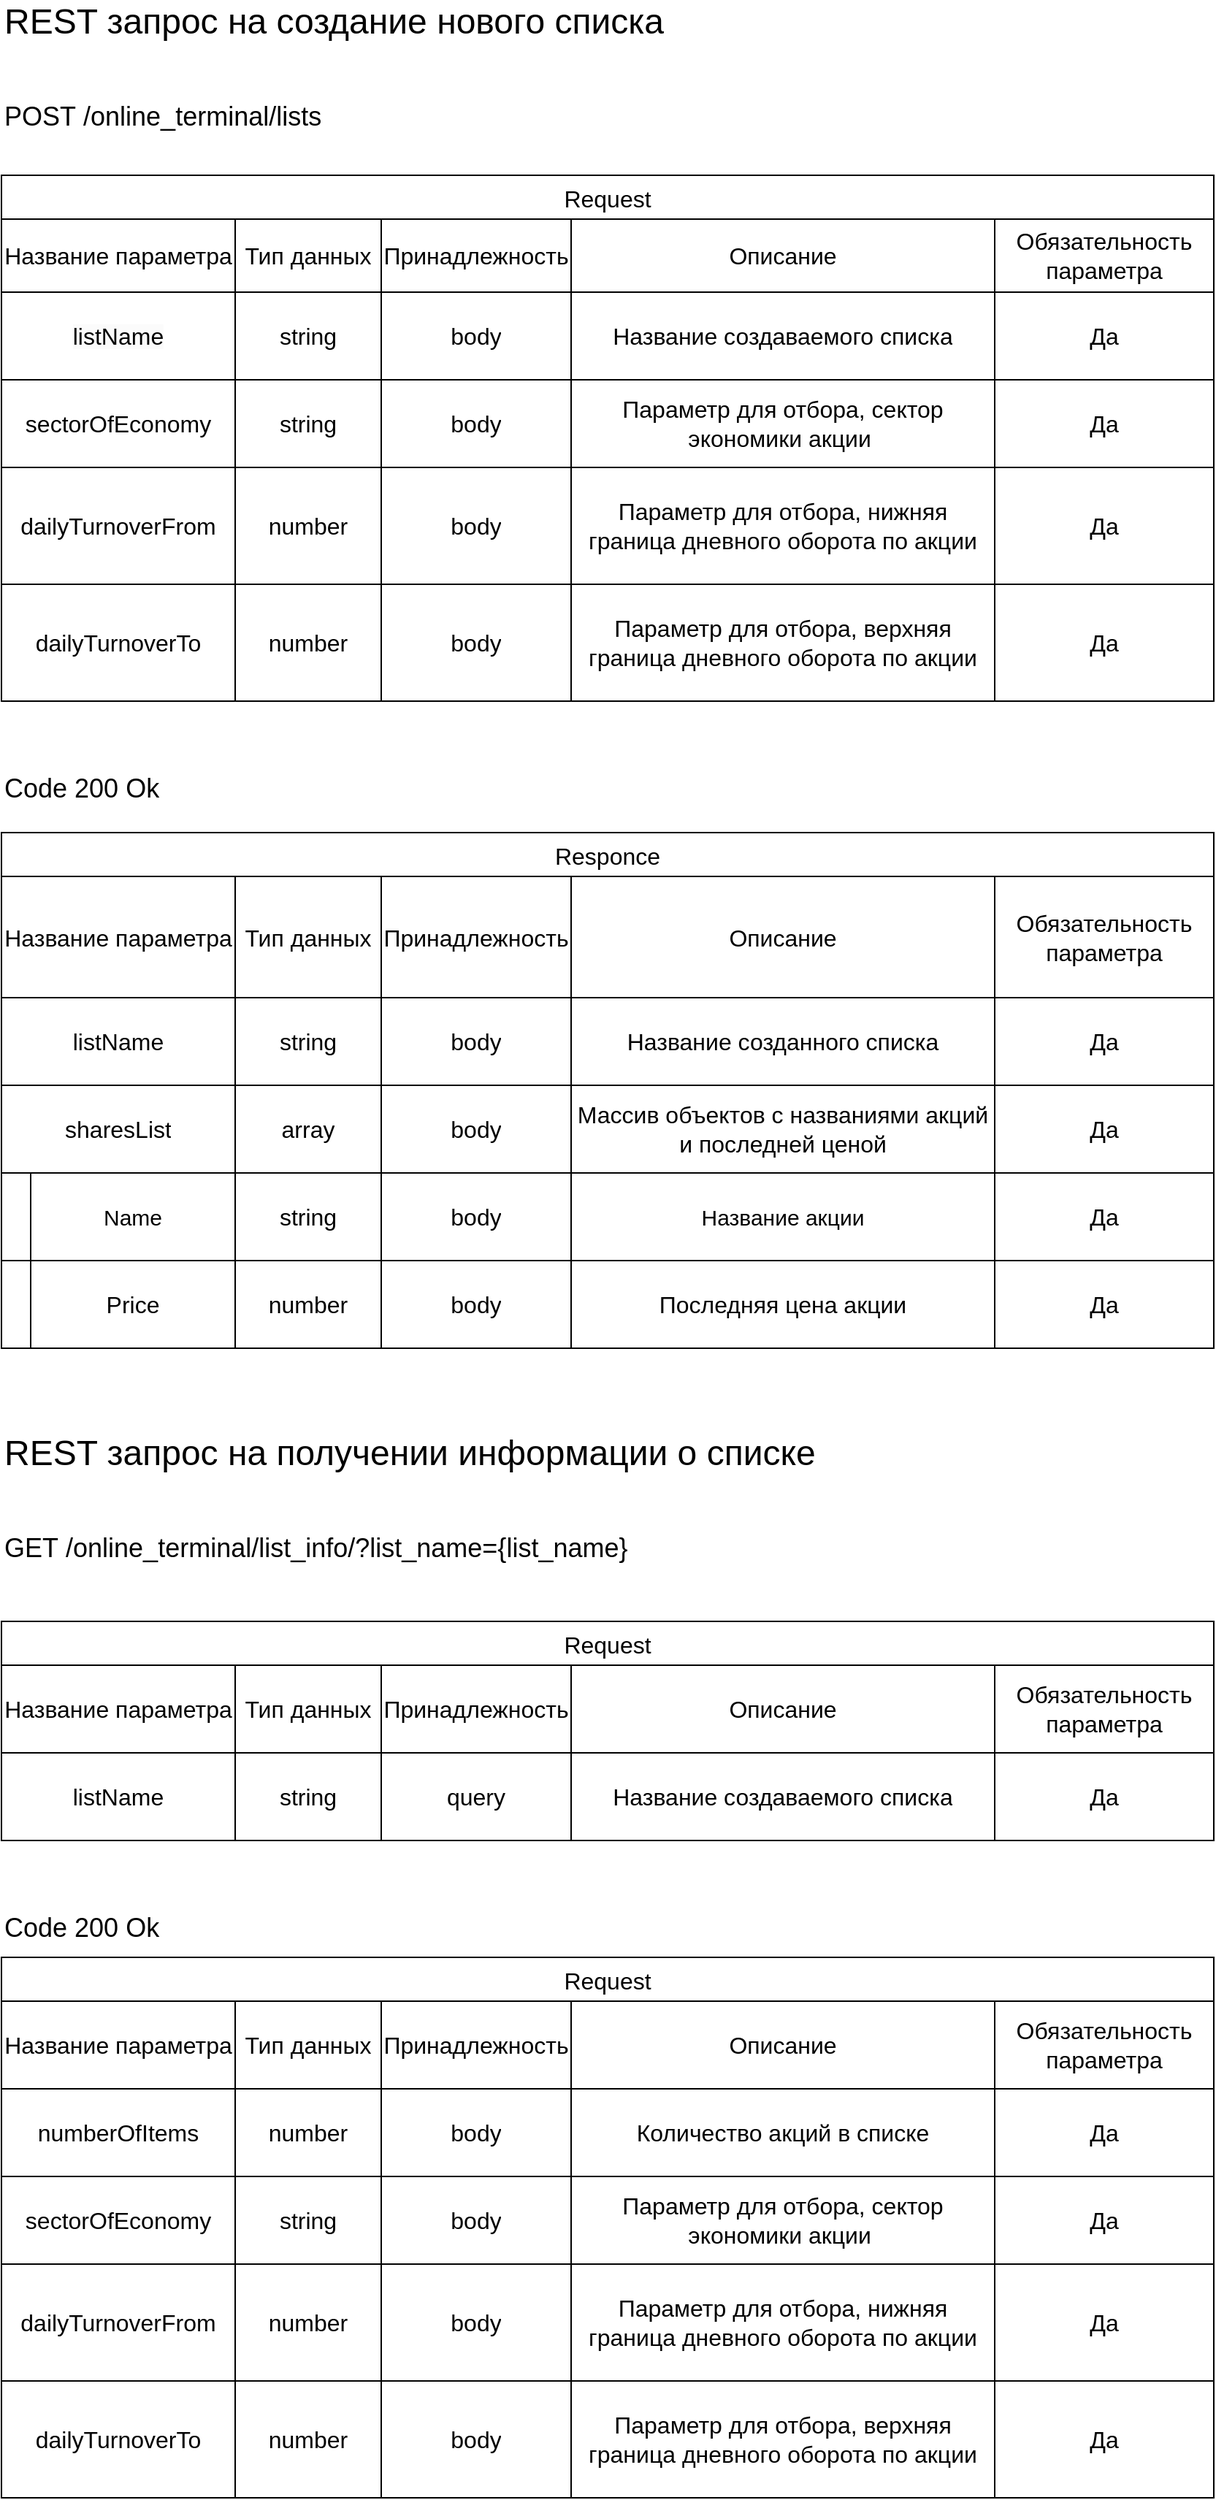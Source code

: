 <mxfile version="25.0.3">
  <diagram name="Page-1" id="SR3AYYOm4cRY8zpF-ioq">
    <mxGraphModel dx="1929" dy="1064" grid="1" gridSize="10" guides="1" tooltips="1" connect="1" arrows="1" fold="1" page="1" pageScale="1" pageWidth="850" pageHeight="1100" math="0" shadow="0">
      <root>
        <mxCell id="0" />
        <mxCell id="1" parent="0" />
        <mxCell id="iIbDxP8CMEq-jojsq5NS-1" value="Request" style="shape=table;startSize=30;container=1;collapsible=0;childLayout=tableLayout;strokeColor=default;fontSize=16;" parent="1" vertex="1">
          <mxGeometry x="10" y="160" width="830.0" height="360" as="geometry" />
        </mxCell>
        <mxCell id="iIbDxP8CMEq-jojsq5NS-2" value="" style="shape=tableRow;horizontal=0;startSize=0;swimlaneHead=0;swimlaneBody=0;strokeColor=inherit;top=0;left=0;bottom=0;right=0;collapsible=0;dropTarget=0;fillColor=none;points=[[0,0.5],[1,0.5]];portConstraint=eastwest;fontSize=16;" parent="iIbDxP8CMEq-jojsq5NS-1" vertex="1">
          <mxGeometry y="30" width="830.0" height="50" as="geometry" />
        </mxCell>
        <mxCell id="iIbDxP8CMEq-jojsq5NS-3" value="&lt;div&gt;Название параметра&lt;br&gt;&lt;/div&gt;" style="shape=partialRectangle;html=1;whiteSpace=wrap;connectable=0;strokeColor=inherit;overflow=hidden;fillColor=none;top=0;left=0;bottom=0;right=0;pointerEvents=1;fontSize=16;" parent="iIbDxP8CMEq-jojsq5NS-2" vertex="1">
          <mxGeometry width="160" height="50" as="geometry">
            <mxRectangle width="160" height="50" as="alternateBounds" />
          </mxGeometry>
        </mxCell>
        <mxCell id="iIbDxP8CMEq-jojsq5NS-4" value="Тип данных" style="shape=partialRectangle;html=1;whiteSpace=wrap;connectable=0;strokeColor=inherit;overflow=hidden;fillColor=none;top=0;left=0;bottom=0;right=0;pointerEvents=1;fontSize=16;" parent="iIbDxP8CMEq-jojsq5NS-2" vertex="1">
          <mxGeometry x="160" width="100" height="50" as="geometry">
            <mxRectangle width="100" height="50" as="alternateBounds" />
          </mxGeometry>
        </mxCell>
        <mxCell id="-MoE-hFDsKDK_VIRUMlu-1" value="Принадлежность" style="shape=partialRectangle;html=1;whiteSpace=wrap;connectable=0;strokeColor=inherit;overflow=hidden;fillColor=none;top=0;left=0;bottom=0;right=0;pointerEvents=1;fontSize=16;" parent="iIbDxP8CMEq-jojsq5NS-2" vertex="1">
          <mxGeometry x="260" width="130" height="50" as="geometry">
            <mxRectangle width="130" height="50" as="alternateBounds" />
          </mxGeometry>
        </mxCell>
        <mxCell id="iIbDxP8CMEq-jojsq5NS-5" value="Описание" style="shape=partialRectangle;html=1;whiteSpace=wrap;connectable=0;strokeColor=inherit;overflow=hidden;fillColor=none;top=0;left=0;bottom=0;right=0;pointerEvents=1;fontSize=16;" parent="iIbDxP8CMEq-jojsq5NS-2" vertex="1">
          <mxGeometry x="390" width="290" height="50" as="geometry">
            <mxRectangle width="290" height="50" as="alternateBounds" />
          </mxGeometry>
        </mxCell>
        <mxCell id="iIbDxP8CMEq-jojsq5NS-14" value="Обязательность параметра" style="shape=partialRectangle;html=1;whiteSpace=wrap;connectable=0;strokeColor=inherit;overflow=hidden;fillColor=none;top=0;left=0;bottom=0;right=0;pointerEvents=1;fontSize=16;" parent="iIbDxP8CMEq-jojsq5NS-2" vertex="1">
          <mxGeometry x="680" width="150" height="50" as="geometry">
            <mxRectangle width="150" height="50" as="alternateBounds" />
          </mxGeometry>
        </mxCell>
        <mxCell id="iIbDxP8CMEq-jojsq5NS-6" value="" style="shape=tableRow;horizontal=0;startSize=0;swimlaneHead=0;swimlaneBody=0;strokeColor=inherit;top=0;left=0;bottom=0;right=0;collapsible=0;dropTarget=0;fillColor=none;points=[[0,0.5],[1,0.5]];portConstraint=eastwest;fontSize=16;" parent="iIbDxP8CMEq-jojsq5NS-1" vertex="1">
          <mxGeometry y="80" width="830.0" height="60" as="geometry" />
        </mxCell>
        <mxCell id="iIbDxP8CMEq-jojsq5NS-7" value="&lt;span style=&quot;color: rgb(0, 0, 0); font-family: Helvetica; font-size: 16px; font-style: normal; font-variant-ligatures: normal; font-variant-caps: normal; font-weight: 400; letter-spacing: normal; orphans: 2; text-align: center; text-indent: 0px; text-transform: none; widows: 2; word-spacing: 0px; -webkit-text-stroke-width: 0px; white-space: normal; background-color: rgb(251, 251, 251); text-decoration-thickness: initial; text-decoration-style: initial; text-decoration-color: initial; display: inline !important; float: none;&quot;&gt;listName&lt;/span&gt;" style="shape=partialRectangle;html=1;whiteSpace=wrap;connectable=0;strokeColor=inherit;overflow=hidden;fillColor=none;top=0;left=0;bottom=0;right=0;pointerEvents=1;fontSize=16;" parent="iIbDxP8CMEq-jojsq5NS-6" vertex="1">
          <mxGeometry width="160" height="60" as="geometry">
            <mxRectangle width="160" height="60" as="alternateBounds" />
          </mxGeometry>
        </mxCell>
        <mxCell id="iIbDxP8CMEq-jojsq5NS-8" value="string" style="shape=partialRectangle;html=1;whiteSpace=wrap;connectable=0;strokeColor=inherit;overflow=hidden;fillColor=none;top=0;left=0;bottom=0;right=0;pointerEvents=1;fontSize=16;" parent="iIbDxP8CMEq-jojsq5NS-6" vertex="1">
          <mxGeometry x="160" width="100" height="60" as="geometry">
            <mxRectangle width="100" height="60" as="alternateBounds" />
          </mxGeometry>
        </mxCell>
        <mxCell id="-MoE-hFDsKDK_VIRUMlu-2" value="body" style="shape=partialRectangle;html=1;whiteSpace=wrap;connectable=0;strokeColor=inherit;overflow=hidden;fillColor=none;top=0;left=0;bottom=0;right=0;pointerEvents=1;fontSize=16;" parent="iIbDxP8CMEq-jojsq5NS-6" vertex="1">
          <mxGeometry x="260" width="130" height="60" as="geometry">
            <mxRectangle width="130" height="60" as="alternateBounds" />
          </mxGeometry>
        </mxCell>
        <mxCell id="iIbDxP8CMEq-jojsq5NS-9" value="Название создаваемого списка" style="shape=partialRectangle;html=1;whiteSpace=wrap;connectable=0;strokeColor=inherit;overflow=hidden;fillColor=none;top=0;left=0;bottom=0;right=0;pointerEvents=1;fontSize=16;" parent="iIbDxP8CMEq-jojsq5NS-6" vertex="1">
          <mxGeometry x="390" width="290" height="60" as="geometry">
            <mxRectangle width="290" height="60" as="alternateBounds" />
          </mxGeometry>
        </mxCell>
        <mxCell id="iIbDxP8CMEq-jojsq5NS-15" value="Да" style="shape=partialRectangle;html=1;whiteSpace=wrap;connectable=0;strokeColor=inherit;overflow=hidden;fillColor=none;top=0;left=0;bottom=0;right=0;pointerEvents=1;fontSize=16;" parent="iIbDxP8CMEq-jojsq5NS-6" vertex="1">
          <mxGeometry x="680" width="150" height="60" as="geometry">
            <mxRectangle width="150" height="60" as="alternateBounds" />
          </mxGeometry>
        </mxCell>
        <mxCell id="iIbDxP8CMEq-jojsq5NS-10" value="" style="shape=tableRow;horizontal=0;startSize=0;swimlaneHead=0;swimlaneBody=0;strokeColor=inherit;top=0;left=0;bottom=0;right=0;collapsible=0;dropTarget=0;fillColor=none;points=[[0,0.5],[1,0.5]];portConstraint=eastwest;fontSize=16;" parent="iIbDxP8CMEq-jojsq5NS-1" vertex="1">
          <mxGeometry y="140" width="830.0" height="60" as="geometry" />
        </mxCell>
        <mxCell id="iIbDxP8CMEq-jojsq5NS-11" value="sectorOfEconomy" style="shape=partialRectangle;html=1;whiteSpace=wrap;connectable=0;strokeColor=inherit;overflow=hidden;fillColor=none;top=0;left=0;bottom=0;right=0;pointerEvents=1;fontSize=16;" parent="iIbDxP8CMEq-jojsq5NS-10" vertex="1">
          <mxGeometry width="160" height="60" as="geometry">
            <mxRectangle width="160" height="60" as="alternateBounds" />
          </mxGeometry>
        </mxCell>
        <mxCell id="iIbDxP8CMEq-jojsq5NS-12" value="string" style="shape=partialRectangle;html=1;whiteSpace=wrap;connectable=0;strokeColor=inherit;overflow=hidden;fillColor=none;top=0;left=0;bottom=0;right=0;pointerEvents=1;fontSize=16;" parent="iIbDxP8CMEq-jojsq5NS-10" vertex="1">
          <mxGeometry x="160" width="100" height="60" as="geometry">
            <mxRectangle width="100" height="60" as="alternateBounds" />
          </mxGeometry>
        </mxCell>
        <mxCell id="-MoE-hFDsKDK_VIRUMlu-3" value="body" style="shape=partialRectangle;html=1;whiteSpace=wrap;connectable=0;strokeColor=inherit;overflow=hidden;fillColor=none;top=0;left=0;bottom=0;right=0;pointerEvents=1;fontSize=16;" parent="iIbDxP8CMEq-jojsq5NS-10" vertex="1">
          <mxGeometry x="260" width="130" height="60" as="geometry">
            <mxRectangle width="130" height="60" as="alternateBounds" />
          </mxGeometry>
        </mxCell>
        <mxCell id="iIbDxP8CMEq-jojsq5NS-13" value="Параметр для отбора, сектор экономики акции&amp;nbsp;" style="shape=partialRectangle;html=1;whiteSpace=wrap;connectable=0;strokeColor=inherit;overflow=hidden;fillColor=none;top=0;left=0;bottom=0;right=0;pointerEvents=1;fontSize=16;" parent="iIbDxP8CMEq-jojsq5NS-10" vertex="1">
          <mxGeometry x="390" width="290" height="60" as="geometry">
            <mxRectangle width="290" height="60" as="alternateBounds" />
          </mxGeometry>
        </mxCell>
        <mxCell id="iIbDxP8CMEq-jojsq5NS-16" value="Да" style="shape=partialRectangle;html=1;whiteSpace=wrap;connectable=0;strokeColor=inherit;overflow=hidden;fillColor=none;top=0;left=0;bottom=0;right=0;pointerEvents=1;fontSize=16;" parent="iIbDxP8CMEq-jojsq5NS-10" vertex="1">
          <mxGeometry x="680" width="150" height="60" as="geometry">
            <mxRectangle width="150" height="60" as="alternateBounds" />
          </mxGeometry>
        </mxCell>
        <mxCell id="iIbDxP8CMEq-jojsq5NS-17" style="shape=tableRow;horizontal=0;startSize=0;swimlaneHead=0;swimlaneBody=0;strokeColor=inherit;top=0;left=0;bottom=0;right=0;collapsible=0;dropTarget=0;fillColor=none;points=[[0,0.5],[1,0.5]];portConstraint=eastwest;fontSize=16;" parent="iIbDxP8CMEq-jojsq5NS-1" vertex="1">
          <mxGeometry y="200" width="830.0" height="80" as="geometry" />
        </mxCell>
        <mxCell id="iIbDxP8CMEq-jojsq5NS-18" value="dailyTurnoverFrom" style="shape=partialRectangle;html=1;whiteSpace=wrap;connectable=0;strokeColor=inherit;overflow=hidden;fillColor=none;top=0;left=0;bottom=0;right=0;pointerEvents=1;fontSize=16;" parent="iIbDxP8CMEq-jojsq5NS-17" vertex="1">
          <mxGeometry width="160" height="80" as="geometry">
            <mxRectangle width="160" height="80" as="alternateBounds" />
          </mxGeometry>
        </mxCell>
        <mxCell id="iIbDxP8CMEq-jojsq5NS-19" value="number" style="shape=partialRectangle;html=1;whiteSpace=wrap;connectable=0;strokeColor=inherit;overflow=hidden;fillColor=none;top=0;left=0;bottom=0;right=0;pointerEvents=1;fontSize=16;" parent="iIbDxP8CMEq-jojsq5NS-17" vertex="1">
          <mxGeometry x="160" width="100" height="80" as="geometry">
            <mxRectangle width="100" height="80" as="alternateBounds" />
          </mxGeometry>
        </mxCell>
        <mxCell id="-MoE-hFDsKDK_VIRUMlu-4" value="body" style="shape=partialRectangle;html=1;whiteSpace=wrap;connectable=0;strokeColor=inherit;overflow=hidden;fillColor=none;top=0;left=0;bottom=0;right=0;pointerEvents=1;fontSize=16;" parent="iIbDxP8CMEq-jojsq5NS-17" vertex="1">
          <mxGeometry x="260" width="130" height="80" as="geometry">
            <mxRectangle width="130" height="80" as="alternateBounds" />
          </mxGeometry>
        </mxCell>
        <mxCell id="iIbDxP8CMEq-jojsq5NS-20" value="Параметр для отбора, нижняя граница дневного оборота по акции" style="shape=partialRectangle;html=1;whiteSpace=wrap;connectable=0;strokeColor=inherit;overflow=hidden;fillColor=none;top=0;left=0;bottom=0;right=0;pointerEvents=1;fontSize=16;" parent="iIbDxP8CMEq-jojsq5NS-17" vertex="1">
          <mxGeometry x="390" width="290" height="80" as="geometry">
            <mxRectangle width="290" height="80" as="alternateBounds" />
          </mxGeometry>
        </mxCell>
        <mxCell id="iIbDxP8CMEq-jojsq5NS-21" value="Да" style="shape=partialRectangle;html=1;whiteSpace=wrap;connectable=0;strokeColor=inherit;overflow=hidden;fillColor=none;top=0;left=0;bottom=0;right=0;pointerEvents=1;fontSize=16;" parent="iIbDxP8CMEq-jojsq5NS-17" vertex="1">
          <mxGeometry x="680" width="150" height="80" as="geometry">
            <mxRectangle width="150" height="80" as="alternateBounds" />
          </mxGeometry>
        </mxCell>
        <mxCell id="iIbDxP8CMEq-jojsq5NS-22" style="shape=tableRow;horizontal=0;startSize=0;swimlaneHead=0;swimlaneBody=0;strokeColor=inherit;top=0;left=0;bottom=0;right=0;collapsible=0;dropTarget=0;fillColor=none;points=[[0,0.5],[1,0.5]];portConstraint=eastwest;fontSize=16;" parent="iIbDxP8CMEq-jojsq5NS-1" vertex="1">
          <mxGeometry y="280" width="830.0" height="80" as="geometry" />
        </mxCell>
        <mxCell id="iIbDxP8CMEq-jojsq5NS-23" value="dailyTurnoverTo" style="shape=partialRectangle;html=1;whiteSpace=wrap;connectable=0;strokeColor=inherit;overflow=hidden;fillColor=none;top=0;left=0;bottom=0;right=0;pointerEvents=1;fontSize=16;" parent="iIbDxP8CMEq-jojsq5NS-22" vertex="1">
          <mxGeometry width="160" height="80" as="geometry">
            <mxRectangle width="160" height="80" as="alternateBounds" />
          </mxGeometry>
        </mxCell>
        <mxCell id="iIbDxP8CMEq-jojsq5NS-24" value="number" style="shape=partialRectangle;html=1;whiteSpace=wrap;connectable=0;strokeColor=inherit;overflow=hidden;fillColor=none;top=0;left=0;bottom=0;right=0;pointerEvents=1;fontSize=16;" parent="iIbDxP8CMEq-jojsq5NS-22" vertex="1">
          <mxGeometry x="160" width="100" height="80" as="geometry">
            <mxRectangle width="100" height="80" as="alternateBounds" />
          </mxGeometry>
        </mxCell>
        <mxCell id="-MoE-hFDsKDK_VIRUMlu-5" value="body" style="shape=partialRectangle;html=1;whiteSpace=wrap;connectable=0;strokeColor=inherit;overflow=hidden;fillColor=none;top=0;left=0;bottom=0;right=0;pointerEvents=1;fontSize=16;" parent="iIbDxP8CMEq-jojsq5NS-22" vertex="1">
          <mxGeometry x="260" width="130" height="80" as="geometry">
            <mxRectangle width="130" height="80" as="alternateBounds" />
          </mxGeometry>
        </mxCell>
        <mxCell id="iIbDxP8CMEq-jojsq5NS-25" value="Параметр для отбора, верхняя граница дневного оборота по акции" style="shape=partialRectangle;html=1;whiteSpace=wrap;connectable=0;strokeColor=inherit;overflow=hidden;fillColor=none;top=0;left=0;bottom=0;right=0;pointerEvents=1;fontSize=16;" parent="iIbDxP8CMEq-jojsq5NS-22" vertex="1">
          <mxGeometry x="390" width="290" height="80" as="geometry">
            <mxRectangle width="290" height="80" as="alternateBounds" />
          </mxGeometry>
        </mxCell>
        <mxCell id="iIbDxP8CMEq-jojsq5NS-26" value="Да" style="shape=partialRectangle;html=1;whiteSpace=wrap;connectable=0;strokeColor=inherit;overflow=hidden;fillColor=none;top=0;left=0;bottom=0;right=0;pointerEvents=1;fontSize=16;" parent="iIbDxP8CMEq-jojsq5NS-22" vertex="1">
          <mxGeometry x="680" width="150" height="80" as="geometry">
            <mxRectangle width="150" height="80" as="alternateBounds" />
          </mxGeometry>
        </mxCell>
        <mxCell id="iIbDxP8CMEq-jojsq5NS-33" value="Responce" style="shape=table;startSize=30;container=1;collapsible=0;childLayout=tableLayout;strokeColor=default;fontSize=16;" parent="1" vertex="1">
          <mxGeometry x="10" y="610" width="830.0" height="233" as="geometry" />
        </mxCell>
        <mxCell id="iIbDxP8CMEq-jojsq5NS-34" value="" style="shape=tableRow;horizontal=0;startSize=0;swimlaneHead=0;swimlaneBody=0;strokeColor=inherit;top=0;left=0;bottom=0;right=0;collapsible=0;dropTarget=0;fillColor=none;points=[[0,0.5],[1,0.5]];portConstraint=eastwest;fontSize=16;" parent="iIbDxP8CMEq-jojsq5NS-33" vertex="1">
          <mxGeometry y="30" width="830.0" height="83" as="geometry" />
        </mxCell>
        <mxCell id="iIbDxP8CMEq-jojsq5NS-35" value="Название параметра" style="shape=partialRectangle;html=1;whiteSpace=wrap;connectable=0;strokeColor=inherit;overflow=hidden;fillColor=none;top=0;left=0;bottom=0;right=0;pointerEvents=1;fontSize=16;" parent="iIbDxP8CMEq-jojsq5NS-34" vertex="1">
          <mxGeometry width="160" height="83" as="geometry">
            <mxRectangle width="160" height="83" as="alternateBounds" />
          </mxGeometry>
        </mxCell>
        <mxCell id="iIbDxP8CMEq-jojsq5NS-36" value="Тип данных" style="shape=partialRectangle;html=1;whiteSpace=wrap;connectable=0;strokeColor=inherit;overflow=hidden;fillColor=none;top=0;left=0;bottom=0;right=0;pointerEvents=1;fontSize=16;" parent="iIbDxP8CMEq-jojsq5NS-34" vertex="1">
          <mxGeometry x="160" width="100" height="83" as="geometry">
            <mxRectangle width="100" height="83" as="alternateBounds" />
          </mxGeometry>
        </mxCell>
        <mxCell id="-MoE-hFDsKDK_VIRUMlu-6" value="Принадлежность" style="shape=partialRectangle;html=1;whiteSpace=wrap;connectable=0;strokeColor=inherit;overflow=hidden;fillColor=none;top=0;left=0;bottom=0;right=0;pointerEvents=1;fontSize=16;" parent="iIbDxP8CMEq-jojsq5NS-34" vertex="1">
          <mxGeometry x="260" width="130" height="83" as="geometry">
            <mxRectangle width="130" height="83" as="alternateBounds" />
          </mxGeometry>
        </mxCell>
        <mxCell id="iIbDxP8CMEq-jojsq5NS-37" value="Описание" style="shape=partialRectangle;html=1;whiteSpace=wrap;connectable=0;strokeColor=inherit;overflow=hidden;fillColor=none;top=0;left=0;bottom=0;right=0;pointerEvents=1;fontSize=16;" parent="iIbDxP8CMEq-jojsq5NS-34" vertex="1">
          <mxGeometry x="390" width="290" height="83" as="geometry">
            <mxRectangle width="290" height="83" as="alternateBounds" />
          </mxGeometry>
        </mxCell>
        <mxCell id="iIbDxP8CMEq-jojsq5NS-46" value="Обязательность параметра" style="shape=partialRectangle;html=1;whiteSpace=wrap;connectable=0;strokeColor=inherit;overflow=hidden;fillColor=none;top=0;left=0;bottom=0;right=0;pointerEvents=1;fontSize=16;" parent="iIbDxP8CMEq-jojsq5NS-34" vertex="1">
          <mxGeometry x="680" width="150" height="83" as="geometry">
            <mxRectangle width="150" height="83" as="alternateBounds" />
          </mxGeometry>
        </mxCell>
        <mxCell id="iIbDxP8CMEq-jojsq5NS-38" value="" style="shape=tableRow;horizontal=0;startSize=0;swimlaneHead=0;swimlaneBody=0;strokeColor=inherit;top=0;left=0;bottom=0;right=0;collapsible=0;dropTarget=0;fillColor=none;points=[[0,0.5],[1,0.5]];portConstraint=eastwest;fontSize=16;" parent="iIbDxP8CMEq-jojsq5NS-33" vertex="1">
          <mxGeometry y="113" width="830.0" height="60" as="geometry" />
        </mxCell>
        <mxCell id="iIbDxP8CMEq-jojsq5NS-39" value="listName" style="shape=partialRectangle;html=1;whiteSpace=wrap;connectable=0;strokeColor=inherit;overflow=hidden;fillColor=none;top=0;left=0;bottom=0;right=0;pointerEvents=1;fontSize=16;" parent="iIbDxP8CMEq-jojsq5NS-38" vertex="1">
          <mxGeometry width="160" height="60" as="geometry">
            <mxRectangle width="160" height="60" as="alternateBounds" />
          </mxGeometry>
        </mxCell>
        <mxCell id="iIbDxP8CMEq-jojsq5NS-40" value="string" style="shape=partialRectangle;html=1;whiteSpace=wrap;connectable=0;strokeColor=inherit;overflow=hidden;fillColor=none;top=0;left=0;bottom=0;right=0;pointerEvents=1;fontSize=16;" parent="iIbDxP8CMEq-jojsq5NS-38" vertex="1">
          <mxGeometry x="160" width="100" height="60" as="geometry">
            <mxRectangle width="100" height="60" as="alternateBounds" />
          </mxGeometry>
        </mxCell>
        <mxCell id="-MoE-hFDsKDK_VIRUMlu-7" value="body" style="shape=partialRectangle;html=1;whiteSpace=wrap;connectable=0;strokeColor=inherit;overflow=hidden;fillColor=none;top=0;left=0;bottom=0;right=0;pointerEvents=1;fontSize=16;" parent="iIbDxP8CMEq-jojsq5NS-38" vertex="1">
          <mxGeometry x="260" width="130" height="60" as="geometry">
            <mxRectangle width="130" height="60" as="alternateBounds" />
          </mxGeometry>
        </mxCell>
        <mxCell id="iIbDxP8CMEq-jojsq5NS-41" value="Название созданного списка" style="shape=partialRectangle;html=1;whiteSpace=wrap;connectable=0;strokeColor=inherit;overflow=hidden;fillColor=none;top=0;left=0;bottom=0;right=0;pointerEvents=1;fontSize=16;" parent="iIbDxP8CMEq-jojsq5NS-38" vertex="1">
          <mxGeometry x="390" width="290" height="60" as="geometry">
            <mxRectangle width="290" height="60" as="alternateBounds" />
          </mxGeometry>
        </mxCell>
        <mxCell id="iIbDxP8CMEq-jojsq5NS-47" value="Да" style="shape=partialRectangle;html=1;whiteSpace=wrap;connectable=0;strokeColor=inherit;overflow=hidden;fillColor=none;top=0;left=0;bottom=0;right=0;pointerEvents=1;fontSize=16;" parent="iIbDxP8CMEq-jojsq5NS-38" vertex="1">
          <mxGeometry x="680" width="150" height="60" as="geometry">
            <mxRectangle width="150" height="60" as="alternateBounds" />
          </mxGeometry>
        </mxCell>
        <mxCell id="iIbDxP8CMEq-jojsq5NS-42" value="" style="shape=tableRow;horizontal=0;startSize=0;swimlaneHead=0;swimlaneBody=0;strokeColor=inherit;top=0;left=0;bottom=0;right=0;collapsible=0;dropTarget=0;fillColor=none;points=[[0,0.5],[1,0.5]];portConstraint=eastwest;fontSize=16;" parent="iIbDxP8CMEq-jojsq5NS-33" vertex="1">
          <mxGeometry y="173" width="830.0" height="60" as="geometry" />
        </mxCell>
        <mxCell id="iIbDxP8CMEq-jojsq5NS-43" value="sharesList" style="shape=partialRectangle;html=1;whiteSpace=wrap;connectable=0;strokeColor=inherit;overflow=hidden;fillColor=none;top=0;left=0;bottom=0;right=0;pointerEvents=1;fontSize=16;" parent="iIbDxP8CMEq-jojsq5NS-42" vertex="1">
          <mxGeometry width="160" height="60" as="geometry">
            <mxRectangle width="160" height="60" as="alternateBounds" />
          </mxGeometry>
        </mxCell>
        <mxCell id="iIbDxP8CMEq-jojsq5NS-44" value="array" style="shape=partialRectangle;html=1;whiteSpace=wrap;connectable=0;strokeColor=inherit;overflow=hidden;fillColor=none;top=0;left=0;bottom=0;right=0;pointerEvents=1;fontSize=16;" parent="iIbDxP8CMEq-jojsq5NS-42" vertex="1">
          <mxGeometry x="160" width="100" height="60" as="geometry">
            <mxRectangle width="100" height="60" as="alternateBounds" />
          </mxGeometry>
        </mxCell>
        <mxCell id="-MoE-hFDsKDK_VIRUMlu-8" value="body" style="shape=partialRectangle;html=1;whiteSpace=wrap;connectable=0;strokeColor=inherit;overflow=hidden;fillColor=none;top=0;left=0;bottom=0;right=0;pointerEvents=1;fontSize=16;" parent="iIbDxP8CMEq-jojsq5NS-42" vertex="1">
          <mxGeometry x="260" width="130" height="60" as="geometry">
            <mxRectangle width="130" height="60" as="alternateBounds" />
          </mxGeometry>
        </mxCell>
        <mxCell id="iIbDxP8CMEq-jojsq5NS-45" value="Массив объектов с названиями акций и последней ценой" style="shape=partialRectangle;html=1;whiteSpace=wrap;connectable=0;strokeColor=inherit;overflow=hidden;fillColor=none;top=0;left=0;bottom=0;right=0;pointerEvents=1;fontSize=16;" parent="iIbDxP8CMEq-jojsq5NS-42" vertex="1">
          <mxGeometry x="390" width="290" height="60" as="geometry">
            <mxRectangle width="290" height="60" as="alternateBounds" />
          </mxGeometry>
        </mxCell>
        <mxCell id="iIbDxP8CMEq-jojsq5NS-48" value="Да" style="shape=partialRectangle;html=1;whiteSpace=wrap;connectable=0;strokeColor=inherit;overflow=hidden;fillColor=none;top=0;left=0;bottom=0;right=0;pointerEvents=1;fontSize=16;" parent="iIbDxP8CMEq-jojsq5NS-42" vertex="1">
          <mxGeometry x="680" width="150" height="60" as="geometry">
            <mxRectangle width="150" height="60" as="alternateBounds" />
          </mxGeometry>
        </mxCell>
        <mxCell id="iIbDxP8CMEq-jojsq5NS-63" value="&lt;font style=&quot;font-size: 24px;&quot;&gt;REST запрос на создание нового списка&lt;/font&gt;" style="text;html=1;align=left;verticalAlign=middle;whiteSpace=wrap;rounded=0;" parent="1" vertex="1">
          <mxGeometry x="10" y="40" width="530" height="30" as="geometry" />
        </mxCell>
        <mxCell id="yfqjEoqy96MvMvpL_rSr-1" value="&lt;font style=&quot;font-size: 18px;&quot;&gt;POST&amp;nbsp;&lt;/font&gt;&lt;span style=&quot;font-size: 18px; background-color: initial;&quot;&gt;/online_terminal/lists&lt;/span&gt;" style="text;html=1;align=left;verticalAlign=middle;whiteSpace=wrap;rounded=0;" parent="1" vertex="1">
          <mxGeometry x="10" y="100" width="470" height="40" as="geometry" />
        </mxCell>
        <mxCell id="yfqjEoqy96MvMvpL_rSr-2" value="&lt;span style=&quot;font-size: 18px;&quot;&gt;Code 200 Ok&lt;/span&gt;" style="text;html=1;align=left;verticalAlign=middle;whiteSpace=wrap;rounded=0;" parent="1" vertex="1">
          <mxGeometry x="10" y="560" width="470" height="40" as="geometry" />
        </mxCell>
        <mxCell id="yfqjEoqy96MvMvpL_rSr-3" value="&lt;font style=&quot;font-size: 24px;&quot;&gt;REST запрос на получении информации о списке&lt;/font&gt;" style="text;html=1;align=left;verticalAlign=middle;whiteSpace=wrap;rounded=0;" parent="1" vertex="1">
          <mxGeometry x="10" y="1020" width="650" height="30" as="geometry" />
        </mxCell>
        <mxCell id="yfqjEoqy96MvMvpL_rSr-4" value="&lt;font style=&quot;font-size: 18px;&quot;&gt;GET&amp;nbsp;&lt;/font&gt;&lt;span style=&quot;font-size: 18px; background-color: initial;&quot;&gt;/online_terminal/list_info/?list_name={list_name}&lt;/span&gt;" style="text;html=1;align=left;verticalAlign=middle;whiteSpace=wrap;rounded=0;" parent="1" vertex="1">
          <mxGeometry x="10" y="1080" width="630" height="40" as="geometry" />
        </mxCell>
        <mxCell id="yfqjEoqy96MvMvpL_rSr-5" value="Request" style="shape=table;startSize=30;container=1;collapsible=0;childLayout=tableLayout;strokeColor=default;fontSize=16;" parent="1" vertex="1">
          <mxGeometry x="10" y="1150" width="830.0" height="150" as="geometry" />
        </mxCell>
        <mxCell id="yfqjEoqy96MvMvpL_rSr-6" value="" style="shape=tableRow;horizontal=0;startSize=0;swimlaneHead=0;swimlaneBody=0;strokeColor=inherit;top=0;left=0;bottom=0;right=0;collapsible=0;dropTarget=0;fillColor=none;points=[[0,0.5],[1,0.5]];portConstraint=eastwest;fontSize=16;" parent="yfqjEoqy96MvMvpL_rSr-5" vertex="1">
          <mxGeometry y="30" width="830.0" height="60" as="geometry" />
        </mxCell>
        <mxCell id="yfqjEoqy96MvMvpL_rSr-7" value="&lt;div&gt;Название параметра&lt;br&gt;&lt;/div&gt;" style="shape=partialRectangle;html=1;whiteSpace=wrap;connectable=0;strokeColor=inherit;overflow=hidden;fillColor=none;top=0;left=0;bottom=0;right=0;pointerEvents=1;fontSize=16;" parent="yfqjEoqy96MvMvpL_rSr-6" vertex="1">
          <mxGeometry width="160" height="60" as="geometry">
            <mxRectangle width="160" height="60" as="alternateBounds" />
          </mxGeometry>
        </mxCell>
        <mxCell id="yfqjEoqy96MvMvpL_rSr-8" value="Тип данных" style="shape=partialRectangle;html=1;whiteSpace=wrap;connectable=0;strokeColor=inherit;overflow=hidden;fillColor=none;top=0;left=0;bottom=0;right=0;pointerEvents=1;fontSize=16;" parent="yfqjEoqy96MvMvpL_rSr-6" vertex="1">
          <mxGeometry x="160" width="100" height="60" as="geometry">
            <mxRectangle width="100" height="60" as="alternateBounds" />
          </mxGeometry>
        </mxCell>
        <mxCell id="-MoE-hFDsKDK_VIRUMlu-9" value="Принадлежность" style="shape=partialRectangle;html=1;whiteSpace=wrap;connectable=0;strokeColor=inherit;overflow=hidden;fillColor=none;top=0;left=0;bottom=0;right=0;pointerEvents=1;fontSize=16;" parent="yfqjEoqy96MvMvpL_rSr-6" vertex="1">
          <mxGeometry x="260" width="130" height="60" as="geometry">
            <mxRectangle width="130" height="60" as="alternateBounds" />
          </mxGeometry>
        </mxCell>
        <mxCell id="yfqjEoqy96MvMvpL_rSr-9" value="Описание" style="shape=partialRectangle;html=1;whiteSpace=wrap;connectable=0;strokeColor=inherit;overflow=hidden;fillColor=none;top=0;left=0;bottom=0;right=0;pointerEvents=1;fontSize=16;" parent="yfqjEoqy96MvMvpL_rSr-6" vertex="1">
          <mxGeometry x="390" width="290" height="60" as="geometry">
            <mxRectangle width="290" height="60" as="alternateBounds" />
          </mxGeometry>
        </mxCell>
        <mxCell id="yfqjEoqy96MvMvpL_rSr-10" value="Обязательность параметра" style="shape=partialRectangle;html=1;whiteSpace=wrap;connectable=0;strokeColor=inherit;overflow=hidden;fillColor=none;top=0;left=0;bottom=0;right=0;pointerEvents=1;fontSize=16;" parent="yfqjEoqy96MvMvpL_rSr-6" vertex="1">
          <mxGeometry x="680" width="150" height="60" as="geometry">
            <mxRectangle width="150" height="60" as="alternateBounds" />
          </mxGeometry>
        </mxCell>
        <mxCell id="yfqjEoqy96MvMvpL_rSr-11" value="" style="shape=tableRow;horizontal=0;startSize=0;swimlaneHead=0;swimlaneBody=0;strokeColor=inherit;top=0;left=0;bottom=0;right=0;collapsible=0;dropTarget=0;fillColor=none;points=[[0,0.5],[1,0.5]];portConstraint=eastwest;fontSize=16;" parent="yfqjEoqy96MvMvpL_rSr-5" vertex="1">
          <mxGeometry y="90" width="830.0" height="60" as="geometry" />
        </mxCell>
        <mxCell id="yfqjEoqy96MvMvpL_rSr-12" value="listName" style="shape=partialRectangle;html=1;whiteSpace=wrap;connectable=0;strokeColor=inherit;overflow=hidden;fillColor=none;top=0;left=0;bottom=0;right=0;pointerEvents=1;fontSize=16;" parent="yfqjEoqy96MvMvpL_rSr-11" vertex="1">
          <mxGeometry width="160" height="60" as="geometry">
            <mxRectangle width="160" height="60" as="alternateBounds" />
          </mxGeometry>
        </mxCell>
        <mxCell id="yfqjEoqy96MvMvpL_rSr-13" value="string" style="shape=partialRectangle;html=1;whiteSpace=wrap;connectable=0;strokeColor=inherit;overflow=hidden;fillColor=none;top=0;left=0;bottom=0;right=0;pointerEvents=1;fontSize=16;" parent="yfqjEoqy96MvMvpL_rSr-11" vertex="1">
          <mxGeometry x="160" width="100" height="60" as="geometry">
            <mxRectangle width="100" height="60" as="alternateBounds" />
          </mxGeometry>
        </mxCell>
        <mxCell id="-MoE-hFDsKDK_VIRUMlu-10" value="query" style="shape=partialRectangle;html=1;whiteSpace=wrap;connectable=0;strokeColor=inherit;overflow=hidden;fillColor=none;top=0;left=0;bottom=0;right=0;pointerEvents=1;fontSize=16;" parent="yfqjEoqy96MvMvpL_rSr-11" vertex="1">
          <mxGeometry x="260" width="130" height="60" as="geometry">
            <mxRectangle width="130" height="60" as="alternateBounds" />
          </mxGeometry>
        </mxCell>
        <mxCell id="yfqjEoqy96MvMvpL_rSr-14" value="Название создаваемого списка" style="shape=partialRectangle;html=1;whiteSpace=wrap;connectable=0;strokeColor=inherit;overflow=hidden;fillColor=none;top=0;left=0;bottom=0;right=0;pointerEvents=1;fontSize=16;" parent="yfqjEoqy96MvMvpL_rSr-11" vertex="1">
          <mxGeometry x="390" width="290" height="60" as="geometry">
            <mxRectangle width="290" height="60" as="alternateBounds" />
          </mxGeometry>
        </mxCell>
        <mxCell id="yfqjEoqy96MvMvpL_rSr-15" value="Да" style="shape=partialRectangle;html=1;whiteSpace=wrap;connectable=0;strokeColor=inherit;overflow=hidden;fillColor=none;top=0;left=0;bottom=0;right=0;pointerEvents=1;fontSize=16;" parent="yfqjEoqy96MvMvpL_rSr-11" vertex="1">
          <mxGeometry x="680" width="150" height="60" as="geometry">
            <mxRectangle width="150" height="60" as="alternateBounds" />
          </mxGeometry>
        </mxCell>
        <mxCell id="yfqjEoqy96MvMvpL_rSr-31" value="&lt;span style=&quot;font-size: 18px;&quot;&gt;Code 200 Ok&lt;/span&gt;" style="text;html=1;align=left;verticalAlign=middle;whiteSpace=wrap;rounded=0;" parent="1" vertex="1">
          <mxGeometry x="10" y="1340" width="470" height="40" as="geometry" />
        </mxCell>
        <mxCell id="yfqjEoqy96MvMvpL_rSr-58" value="Request" style="shape=table;startSize=30;container=1;collapsible=0;childLayout=tableLayout;strokeColor=default;fontSize=16;" parent="1" vertex="1">
          <mxGeometry x="10" y="1380" width="830.0" height="370" as="geometry" />
        </mxCell>
        <mxCell id="yfqjEoqy96MvMvpL_rSr-59" value="" style="shape=tableRow;horizontal=0;startSize=0;swimlaneHead=0;swimlaneBody=0;strokeColor=inherit;top=0;left=0;bottom=0;right=0;collapsible=0;dropTarget=0;fillColor=none;points=[[0,0.5],[1,0.5]];portConstraint=eastwest;fontSize=16;" parent="yfqjEoqy96MvMvpL_rSr-58" vertex="1">
          <mxGeometry y="30" width="830.0" height="60" as="geometry" />
        </mxCell>
        <mxCell id="yfqjEoqy96MvMvpL_rSr-60" value="&lt;div&gt;Название параметра&lt;br&gt;&lt;/div&gt;" style="shape=partialRectangle;html=1;whiteSpace=wrap;connectable=0;strokeColor=inherit;overflow=hidden;fillColor=none;top=0;left=0;bottom=0;right=0;pointerEvents=1;fontSize=16;" parent="yfqjEoqy96MvMvpL_rSr-59" vertex="1">
          <mxGeometry width="160" height="60" as="geometry">
            <mxRectangle width="160" height="60" as="alternateBounds" />
          </mxGeometry>
        </mxCell>
        <mxCell id="yfqjEoqy96MvMvpL_rSr-61" value="Тип данных" style="shape=partialRectangle;html=1;whiteSpace=wrap;connectable=0;strokeColor=inherit;overflow=hidden;fillColor=none;top=0;left=0;bottom=0;right=0;pointerEvents=1;fontSize=16;" parent="yfqjEoqy96MvMvpL_rSr-59" vertex="1">
          <mxGeometry x="160" width="100" height="60" as="geometry">
            <mxRectangle width="100" height="60" as="alternateBounds" />
          </mxGeometry>
        </mxCell>
        <mxCell id="-MoE-hFDsKDK_VIRUMlu-11" value="Принадлежность" style="shape=partialRectangle;html=1;whiteSpace=wrap;connectable=0;strokeColor=inherit;overflow=hidden;fillColor=none;top=0;left=0;bottom=0;right=0;pointerEvents=1;fontSize=16;" parent="yfqjEoqy96MvMvpL_rSr-59" vertex="1">
          <mxGeometry x="260" width="130" height="60" as="geometry">
            <mxRectangle width="130" height="60" as="alternateBounds" />
          </mxGeometry>
        </mxCell>
        <mxCell id="yfqjEoqy96MvMvpL_rSr-62" value="Описание" style="shape=partialRectangle;html=1;whiteSpace=wrap;connectable=0;strokeColor=inherit;overflow=hidden;fillColor=none;top=0;left=0;bottom=0;right=0;pointerEvents=1;fontSize=16;" parent="yfqjEoqy96MvMvpL_rSr-59" vertex="1">
          <mxGeometry x="390" width="290" height="60" as="geometry">
            <mxRectangle width="290" height="60" as="alternateBounds" />
          </mxGeometry>
        </mxCell>
        <mxCell id="yfqjEoqy96MvMvpL_rSr-63" value="Обязательность параметра" style="shape=partialRectangle;html=1;whiteSpace=wrap;connectable=0;strokeColor=inherit;overflow=hidden;fillColor=none;top=0;left=0;bottom=0;right=0;pointerEvents=1;fontSize=16;" parent="yfqjEoqy96MvMvpL_rSr-59" vertex="1">
          <mxGeometry x="680" width="150" height="60" as="geometry">
            <mxRectangle width="150" height="60" as="alternateBounds" />
          </mxGeometry>
        </mxCell>
        <mxCell id="yfqjEoqy96MvMvpL_rSr-64" value="" style="shape=tableRow;horizontal=0;startSize=0;swimlaneHead=0;swimlaneBody=0;strokeColor=inherit;top=0;left=0;bottom=0;right=0;collapsible=0;dropTarget=0;fillColor=none;points=[[0,0.5],[1,0.5]];portConstraint=eastwest;fontSize=16;" parent="yfqjEoqy96MvMvpL_rSr-58" vertex="1">
          <mxGeometry y="90" width="830.0" height="60" as="geometry" />
        </mxCell>
        <mxCell id="yfqjEoqy96MvMvpL_rSr-65" value="numberOfItems" style="shape=partialRectangle;html=1;whiteSpace=wrap;connectable=0;strokeColor=inherit;overflow=hidden;fillColor=none;top=0;left=0;bottom=0;right=0;pointerEvents=1;fontSize=16;" parent="yfqjEoqy96MvMvpL_rSr-64" vertex="1">
          <mxGeometry width="160" height="60" as="geometry">
            <mxRectangle width="160" height="60" as="alternateBounds" />
          </mxGeometry>
        </mxCell>
        <mxCell id="yfqjEoqy96MvMvpL_rSr-66" value="number" style="shape=partialRectangle;html=1;whiteSpace=wrap;connectable=0;strokeColor=inherit;overflow=hidden;fillColor=none;top=0;left=0;bottom=0;right=0;pointerEvents=1;fontSize=16;" parent="yfqjEoqy96MvMvpL_rSr-64" vertex="1">
          <mxGeometry x="160" width="100" height="60" as="geometry">
            <mxRectangle width="100" height="60" as="alternateBounds" />
          </mxGeometry>
        </mxCell>
        <mxCell id="-MoE-hFDsKDK_VIRUMlu-12" value="body" style="shape=partialRectangle;html=1;whiteSpace=wrap;connectable=0;strokeColor=inherit;overflow=hidden;fillColor=none;top=0;left=0;bottom=0;right=0;pointerEvents=1;fontSize=16;" parent="yfqjEoqy96MvMvpL_rSr-64" vertex="1">
          <mxGeometry x="260" width="130" height="60" as="geometry">
            <mxRectangle width="130" height="60" as="alternateBounds" />
          </mxGeometry>
        </mxCell>
        <mxCell id="yfqjEoqy96MvMvpL_rSr-67" value="Количество акций в списке" style="shape=partialRectangle;html=1;whiteSpace=wrap;connectable=0;strokeColor=inherit;overflow=hidden;fillColor=none;top=0;left=0;bottom=0;right=0;pointerEvents=1;fontSize=16;" parent="yfqjEoqy96MvMvpL_rSr-64" vertex="1">
          <mxGeometry x="390" width="290" height="60" as="geometry">
            <mxRectangle width="290" height="60" as="alternateBounds" />
          </mxGeometry>
        </mxCell>
        <mxCell id="yfqjEoqy96MvMvpL_rSr-68" value="Да" style="shape=partialRectangle;html=1;whiteSpace=wrap;connectable=0;strokeColor=inherit;overflow=hidden;fillColor=none;top=0;left=0;bottom=0;right=0;pointerEvents=1;fontSize=16;" parent="yfqjEoqy96MvMvpL_rSr-64" vertex="1">
          <mxGeometry x="680" width="150" height="60" as="geometry">
            <mxRectangle width="150" height="60" as="alternateBounds" />
          </mxGeometry>
        </mxCell>
        <mxCell id="yfqjEoqy96MvMvpL_rSr-69" value="" style="shape=tableRow;horizontal=0;startSize=0;swimlaneHead=0;swimlaneBody=0;strokeColor=inherit;top=0;left=0;bottom=0;right=0;collapsible=0;dropTarget=0;fillColor=none;points=[[0,0.5],[1,0.5]];portConstraint=eastwest;fontSize=16;" parent="yfqjEoqy96MvMvpL_rSr-58" vertex="1">
          <mxGeometry y="150" width="830.0" height="60" as="geometry" />
        </mxCell>
        <mxCell id="yfqjEoqy96MvMvpL_rSr-70" value="sectorOfEconomy" style="shape=partialRectangle;html=1;whiteSpace=wrap;connectable=0;strokeColor=inherit;overflow=hidden;fillColor=none;top=0;left=0;bottom=0;right=0;pointerEvents=1;fontSize=16;" parent="yfqjEoqy96MvMvpL_rSr-69" vertex="1">
          <mxGeometry width="160" height="60" as="geometry">
            <mxRectangle width="160" height="60" as="alternateBounds" />
          </mxGeometry>
        </mxCell>
        <mxCell id="yfqjEoqy96MvMvpL_rSr-71" value="string" style="shape=partialRectangle;html=1;whiteSpace=wrap;connectable=0;strokeColor=inherit;overflow=hidden;fillColor=none;top=0;left=0;bottom=0;right=0;pointerEvents=1;fontSize=16;" parent="yfqjEoqy96MvMvpL_rSr-69" vertex="1">
          <mxGeometry x="160" width="100" height="60" as="geometry">
            <mxRectangle width="100" height="60" as="alternateBounds" />
          </mxGeometry>
        </mxCell>
        <mxCell id="-MoE-hFDsKDK_VIRUMlu-13" value="body" style="shape=partialRectangle;html=1;whiteSpace=wrap;connectable=0;strokeColor=inherit;overflow=hidden;fillColor=none;top=0;left=0;bottom=0;right=0;pointerEvents=1;fontSize=16;" parent="yfqjEoqy96MvMvpL_rSr-69" vertex="1">
          <mxGeometry x="260" width="130" height="60" as="geometry">
            <mxRectangle width="130" height="60" as="alternateBounds" />
          </mxGeometry>
        </mxCell>
        <mxCell id="yfqjEoqy96MvMvpL_rSr-72" value="Параметр для отбора, сектор экономики акции&amp;nbsp;" style="shape=partialRectangle;html=1;whiteSpace=wrap;connectable=0;strokeColor=inherit;overflow=hidden;fillColor=none;top=0;left=0;bottom=0;right=0;pointerEvents=1;fontSize=16;" parent="yfqjEoqy96MvMvpL_rSr-69" vertex="1">
          <mxGeometry x="390" width="290" height="60" as="geometry">
            <mxRectangle width="290" height="60" as="alternateBounds" />
          </mxGeometry>
        </mxCell>
        <mxCell id="yfqjEoqy96MvMvpL_rSr-73" value="Да" style="shape=partialRectangle;html=1;whiteSpace=wrap;connectable=0;strokeColor=inherit;overflow=hidden;fillColor=none;top=0;left=0;bottom=0;right=0;pointerEvents=1;fontSize=16;" parent="yfqjEoqy96MvMvpL_rSr-69" vertex="1">
          <mxGeometry x="680" width="150" height="60" as="geometry">
            <mxRectangle width="150" height="60" as="alternateBounds" />
          </mxGeometry>
        </mxCell>
        <mxCell id="yfqjEoqy96MvMvpL_rSr-74" style="shape=tableRow;horizontal=0;startSize=0;swimlaneHead=0;swimlaneBody=0;strokeColor=inherit;top=0;left=0;bottom=0;right=0;collapsible=0;dropTarget=0;fillColor=none;points=[[0,0.5],[1,0.5]];portConstraint=eastwest;fontSize=16;" parent="yfqjEoqy96MvMvpL_rSr-58" vertex="1">
          <mxGeometry y="210" width="830.0" height="80" as="geometry" />
        </mxCell>
        <mxCell id="yfqjEoqy96MvMvpL_rSr-75" value="dailyTurnoverFrom" style="shape=partialRectangle;html=1;whiteSpace=wrap;connectable=0;strokeColor=inherit;overflow=hidden;fillColor=none;top=0;left=0;bottom=0;right=0;pointerEvents=1;fontSize=16;" parent="yfqjEoqy96MvMvpL_rSr-74" vertex="1">
          <mxGeometry width="160" height="80" as="geometry">
            <mxRectangle width="160" height="80" as="alternateBounds" />
          </mxGeometry>
        </mxCell>
        <mxCell id="yfqjEoqy96MvMvpL_rSr-76" value="number" style="shape=partialRectangle;html=1;whiteSpace=wrap;connectable=0;strokeColor=inherit;overflow=hidden;fillColor=none;top=0;left=0;bottom=0;right=0;pointerEvents=1;fontSize=16;" parent="yfqjEoqy96MvMvpL_rSr-74" vertex="1">
          <mxGeometry x="160" width="100" height="80" as="geometry">
            <mxRectangle width="100" height="80" as="alternateBounds" />
          </mxGeometry>
        </mxCell>
        <mxCell id="-MoE-hFDsKDK_VIRUMlu-14" value="body" style="shape=partialRectangle;html=1;whiteSpace=wrap;connectable=0;strokeColor=inherit;overflow=hidden;fillColor=none;top=0;left=0;bottom=0;right=0;pointerEvents=1;fontSize=16;" parent="yfqjEoqy96MvMvpL_rSr-74" vertex="1">
          <mxGeometry x="260" width="130" height="80" as="geometry">
            <mxRectangle width="130" height="80" as="alternateBounds" />
          </mxGeometry>
        </mxCell>
        <mxCell id="yfqjEoqy96MvMvpL_rSr-77" value="Параметр для отбора, нижняя граница дневного оборота по акции" style="shape=partialRectangle;html=1;whiteSpace=wrap;connectable=0;strokeColor=inherit;overflow=hidden;fillColor=none;top=0;left=0;bottom=0;right=0;pointerEvents=1;fontSize=16;" parent="yfqjEoqy96MvMvpL_rSr-74" vertex="1">
          <mxGeometry x="390" width="290" height="80" as="geometry">
            <mxRectangle width="290" height="80" as="alternateBounds" />
          </mxGeometry>
        </mxCell>
        <mxCell id="yfqjEoqy96MvMvpL_rSr-78" value="Да" style="shape=partialRectangle;html=1;whiteSpace=wrap;connectable=0;strokeColor=inherit;overflow=hidden;fillColor=none;top=0;left=0;bottom=0;right=0;pointerEvents=1;fontSize=16;" parent="yfqjEoqy96MvMvpL_rSr-74" vertex="1">
          <mxGeometry x="680" width="150" height="80" as="geometry">
            <mxRectangle width="150" height="80" as="alternateBounds" />
          </mxGeometry>
        </mxCell>
        <mxCell id="yfqjEoqy96MvMvpL_rSr-79" style="shape=tableRow;horizontal=0;startSize=0;swimlaneHead=0;swimlaneBody=0;strokeColor=inherit;top=0;left=0;bottom=0;right=0;collapsible=0;dropTarget=0;fillColor=none;points=[[0,0.5],[1,0.5]];portConstraint=eastwest;fontSize=16;" parent="yfqjEoqy96MvMvpL_rSr-58" vertex="1">
          <mxGeometry y="290" width="830.0" height="80" as="geometry" />
        </mxCell>
        <mxCell id="yfqjEoqy96MvMvpL_rSr-80" value="dailyTurnoverTo" style="shape=partialRectangle;html=1;whiteSpace=wrap;connectable=0;strokeColor=inherit;overflow=hidden;fillColor=none;top=0;left=0;bottom=0;right=0;pointerEvents=1;fontSize=16;" parent="yfqjEoqy96MvMvpL_rSr-79" vertex="1">
          <mxGeometry width="160" height="80" as="geometry">
            <mxRectangle width="160" height="80" as="alternateBounds" />
          </mxGeometry>
        </mxCell>
        <mxCell id="yfqjEoqy96MvMvpL_rSr-81" value="number" style="shape=partialRectangle;html=1;whiteSpace=wrap;connectable=0;strokeColor=inherit;overflow=hidden;fillColor=none;top=0;left=0;bottom=0;right=0;pointerEvents=1;fontSize=16;" parent="yfqjEoqy96MvMvpL_rSr-79" vertex="1">
          <mxGeometry x="160" width="100" height="80" as="geometry">
            <mxRectangle width="100" height="80" as="alternateBounds" />
          </mxGeometry>
        </mxCell>
        <mxCell id="-MoE-hFDsKDK_VIRUMlu-15" value="body" style="shape=partialRectangle;html=1;whiteSpace=wrap;connectable=0;strokeColor=inherit;overflow=hidden;fillColor=none;top=0;left=0;bottom=0;right=0;pointerEvents=1;fontSize=16;" parent="yfqjEoqy96MvMvpL_rSr-79" vertex="1">
          <mxGeometry x="260" width="130" height="80" as="geometry">
            <mxRectangle width="130" height="80" as="alternateBounds" />
          </mxGeometry>
        </mxCell>
        <mxCell id="yfqjEoqy96MvMvpL_rSr-82" value="Параметр для отбора, верхняя граница дневного оборота по акции" style="shape=partialRectangle;html=1;whiteSpace=wrap;connectable=0;strokeColor=inherit;overflow=hidden;fillColor=none;top=0;left=0;bottom=0;right=0;pointerEvents=1;fontSize=16;" parent="yfqjEoqy96MvMvpL_rSr-79" vertex="1">
          <mxGeometry x="390" width="290" height="80" as="geometry">
            <mxRectangle width="290" height="80" as="alternateBounds" />
          </mxGeometry>
        </mxCell>
        <mxCell id="yfqjEoqy96MvMvpL_rSr-83" value="Да" style="shape=partialRectangle;html=1;whiteSpace=wrap;connectable=0;strokeColor=inherit;overflow=hidden;fillColor=none;top=0;left=0;bottom=0;right=0;pointerEvents=1;fontSize=16;" parent="yfqjEoqy96MvMvpL_rSr-79" vertex="1">
          <mxGeometry x="680" width="150" height="80" as="geometry">
            <mxRectangle width="150" height="80" as="alternateBounds" />
          </mxGeometry>
        </mxCell>
        <mxCell id="MyVALXH7wa1fUlMzh8Ma-40" value="" style="shape=table;startSize=0;container=1;collapsible=0;childLayout=tableLayout;fontSize=16;" vertex="1" parent="1">
          <mxGeometry x="10" y="843" width="830" height="120" as="geometry" />
        </mxCell>
        <mxCell id="MyVALXH7wa1fUlMzh8Ma-41" value="" style="shape=tableRow;horizontal=0;startSize=0;swimlaneHead=0;swimlaneBody=0;strokeColor=inherit;top=0;left=0;bottom=0;right=0;collapsible=0;dropTarget=0;fillColor=none;points=[[0,0.5],[1,0.5]];portConstraint=eastwest;fontSize=16;" vertex="1" parent="MyVALXH7wa1fUlMzh8Ma-40">
          <mxGeometry width="830" height="60" as="geometry" />
        </mxCell>
        <mxCell id="MyVALXH7wa1fUlMzh8Ma-55" style="shape=partialRectangle;html=1;whiteSpace=wrap;connectable=0;strokeColor=inherit;overflow=hidden;fillColor=none;top=0;left=0;bottom=0;right=0;pointerEvents=1;fontSize=15;" vertex="1" parent="MyVALXH7wa1fUlMzh8Ma-41">
          <mxGeometry width="20" height="60" as="geometry">
            <mxRectangle width="20" height="60" as="alternateBounds" />
          </mxGeometry>
        </mxCell>
        <mxCell id="MyVALXH7wa1fUlMzh8Ma-43" value="&lt;font&gt;Name&lt;/font&gt;" style="shape=partialRectangle;html=1;whiteSpace=wrap;connectable=0;strokeColor=inherit;overflow=hidden;fillColor=none;top=0;left=0;bottom=0;right=0;pointerEvents=1;fontSize=15;" vertex="1" parent="MyVALXH7wa1fUlMzh8Ma-41">
          <mxGeometry x="20" width="140" height="60" as="geometry">
            <mxRectangle width="140" height="60" as="alternateBounds" />
          </mxGeometry>
        </mxCell>
        <mxCell id="MyVALXH7wa1fUlMzh8Ma-44" value="&lt;span style=&quot;font-size: 16px;&quot;&gt;string&lt;/span&gt;" style="shape=partialRectangle;html=1;whiteSpace=wrap;connectable=0;strokeColor=inherit;overflow=hidden;fillColor=none;top=0;left=0;bottom=0;right=0;pointerEvents=1;fontSize=15;" vertex="1" parent="MyVALXH7wa1fUlMzh8Ma-41">
          <mxGeometry x="160" width="100" height="60" as="geometry">
            <mxRectangle width="100" height="60" as="alternateBounds" />
          </mxGeometry>
        </mxCell>
        <mxCell id="MyVALXH7wa1fUlMzh8Ma-45" value="&lt;span style=&quot;font-size: 16px;&quot;&gt;body&lt;/span&gt;" style="shape=partialRectangle;html=1;whiteSpace=wrap;connectable=0;strokeColor=inherit;overflow=hidden;fillColor=none;top=0;left=0;bottom=0;right=0;pointerEvents=1;fontSize=15;" vertex="1" parent="MyVALXH7wa1fUlMzh8Ma-41">
          <mxGeometry x="260" width="130" height="60" as="geometry">
            <mxRectangle width="130" height="60" as="alternateBounds" />
          </mxGeometry>
        </mxCell>
        <mxCell id="MyVALXH7wa1fUlMzh8Ma-46" value="Название акции" style="shape=partialRectangle;html=1;whiteSpace=wrap;connectable=0;strokeColor=inherit;overflow=hidden;fillColor=none;top=0;left=0;bottom=0;right=0;pointerEvents=1;fontSize=15;" vertex="1" parent="MyVALXH7wa1fUlMzh8Ma-41">
          <mxGeometry x="390" width="290" height="60" as="geometry">
            <mxRectangle width="290" height="60" as="alternateBounds" />
          </mxGeometry>
        </mxCell>
        <mxCell id="MyVALXH7wa1fUlMzh8Ma-47" value="&lt;span style=&quot;font-size: 16px;&quot;&gt;Да&lt;/span&gt;" style="shape=partialRectangle;html=1;whiteSpace=wrap;connectable=0;strokeColor=inherit;overflow=hidden;fillColor=none;top=0;left=0;bottom=0;right=0;pointerEvents=1;fontSize=15;" vertex="1" parent="MyVALXH7wa1fUlMzh8Ma-41">
          <mxGeometry x="680" width="150" height="60" as="geometry">
            <mxRectangle width="150" height="60" as="alternateBounds" />
          </mxGeometry>
        </mxCell>
        <mxCell id="MyVALXH7wa1fUlMzh8Ma-48" style="shape=tableRow;horizontal=0;startSize=0;swimlaneHead=0;swimlaneBody=0;strokeColor=inherit;top=0;left=0;bottom=0;right=0;collapsible=0;dropTarget=0;fillColor=none;points=[[0,0.5],[1,0.5]];portConstraint=eastwest;fontSize=16;" vertex="1" parent="MyVALXH7wa1fUlMzh8Ma-40">
          <mxGeometry y="60" width="830" height="60" as="geometry" />
        </mxCell>
        <mxCell id="MyVALXH7wa1fUlMzh8Ma-56" style="shape=partialRectangle;html=1;whiteSpace=wrap;connectable=0;strokeColor=inherit;overflow=hidden;fillColor=none;top=0;left=0;bottom=0;right=0;pointerEvents=1;fontSize=16;" vertex="1" parent="MyVALXH7wa1fUlMzh8Ma-48">
          <mxGeometry width="20" height="60" as="geometry">
            <mxRectangle width="20" height="60" as="alternateBounds" />
          </mxGeometry>
        </mxCell>
        <mxCell id="MyVALXH7wa1fUlMzh8Ma-50" value="&lt;span&gt;Price&lt;/span&gt;" style="shape=partialRectangle;html=1;whiteSpace=wrap;connectable=0;strokeColor=inherit;overflow=hidden;fillColor=none;top=0;left=0;bottom=0;right=0;pointerEvents=1;fontSize=16;" vertex="1" parent="MyVALXH7wa1fUlMzh8Ma-48">
          <mxGeometry x="20" width="140" height="60" as="geometry">
            <mxRectangle width="140" height="60" as="alternateBounds" />
          </mxGeometry>
        </mxCell>
        <mxCell id="MyVALXH7wa1fUlMzh8Ma-51" value="number" style="shape=partialRectangle;html=1;whiteSpace=wrap;connectable=0;strokeColor=inherit;overflow=hidden;fillColor=none;top=0;left=0;bottom=0;right=0;pointerEvents=1;fontSize=16;" vertex="1" parent="MyVALXH7wa1fUlMzh8Ma-48">
          <mxGeometry x="160" width="100" height="60" as="geometry">
            <mxRectangle width="100" height="60" as="alternateBounds" />
          </mxGeometry>
        </mxCell>
        <mxCell id="MyVALXH7wa1fUlMzh8Ma-52" value="body" style="shape=partialRectangle;html=1;whiteSpace=wrap;connectable=0;strokeColor=inherit;overflow=hidden;fillColor=none;top=0;left=0;bottom=0;right=0;pointerEvents=1;fontSize=16;" vertex="1" parent="MyVALXH7wa1fUlMzh8Ma-48">
          <mxGeometry x="260" width="130" height="60" as="geometry">
            <mxRectangle width="130" height="60" as="alternateBounds" />
          </mxGeometry>
        </mxCell>
        <mxCell id="MyVALXH7wa1fUlMzh8Ma-53" value="Последняя цена акции" style="shape=partialRectangle;html=1;whiteSpace=wrap;connectable=0;strokeColor=inherit;overflow=hidden;fillColor=none;top=0;left=0;bottom=0;right=0;pointerEvents=1;fontSize=16;" vertex="1" parent="MyVALXH7wa1fUlMzh8Ma-48">
          <mxGeometry x="390" width="290" height="60" as="geometry">
            <mxRectangle width="290" height="60" as="alternateBounds" />
          </mxGeometry>
        </mxCell>
        <mxCell id="MyVALXH7wa1fUlMzh8Ma-54" value="Да" style="shape=partialRectangle;html=1;whiteSpace=wrap;connectable=0;strokeColor=inherit;overflow=hidden;fillColor=none;top=0;left=0;bottom=0;right=0;pointerEvents=1;fontSize=16;" vertex="1" parent="MyVALXH7wa1fUlMzh8Ma-48">
          <mxGeometry x="680" width="150" height="60" as="geometry">
            <mxRectangle width="150" height="60" as="alternateBounds" />
          </mxGeometry>
        </mxCell>
      </root>
    </mxGraphModel>
  </diagram>
</mxfile>
